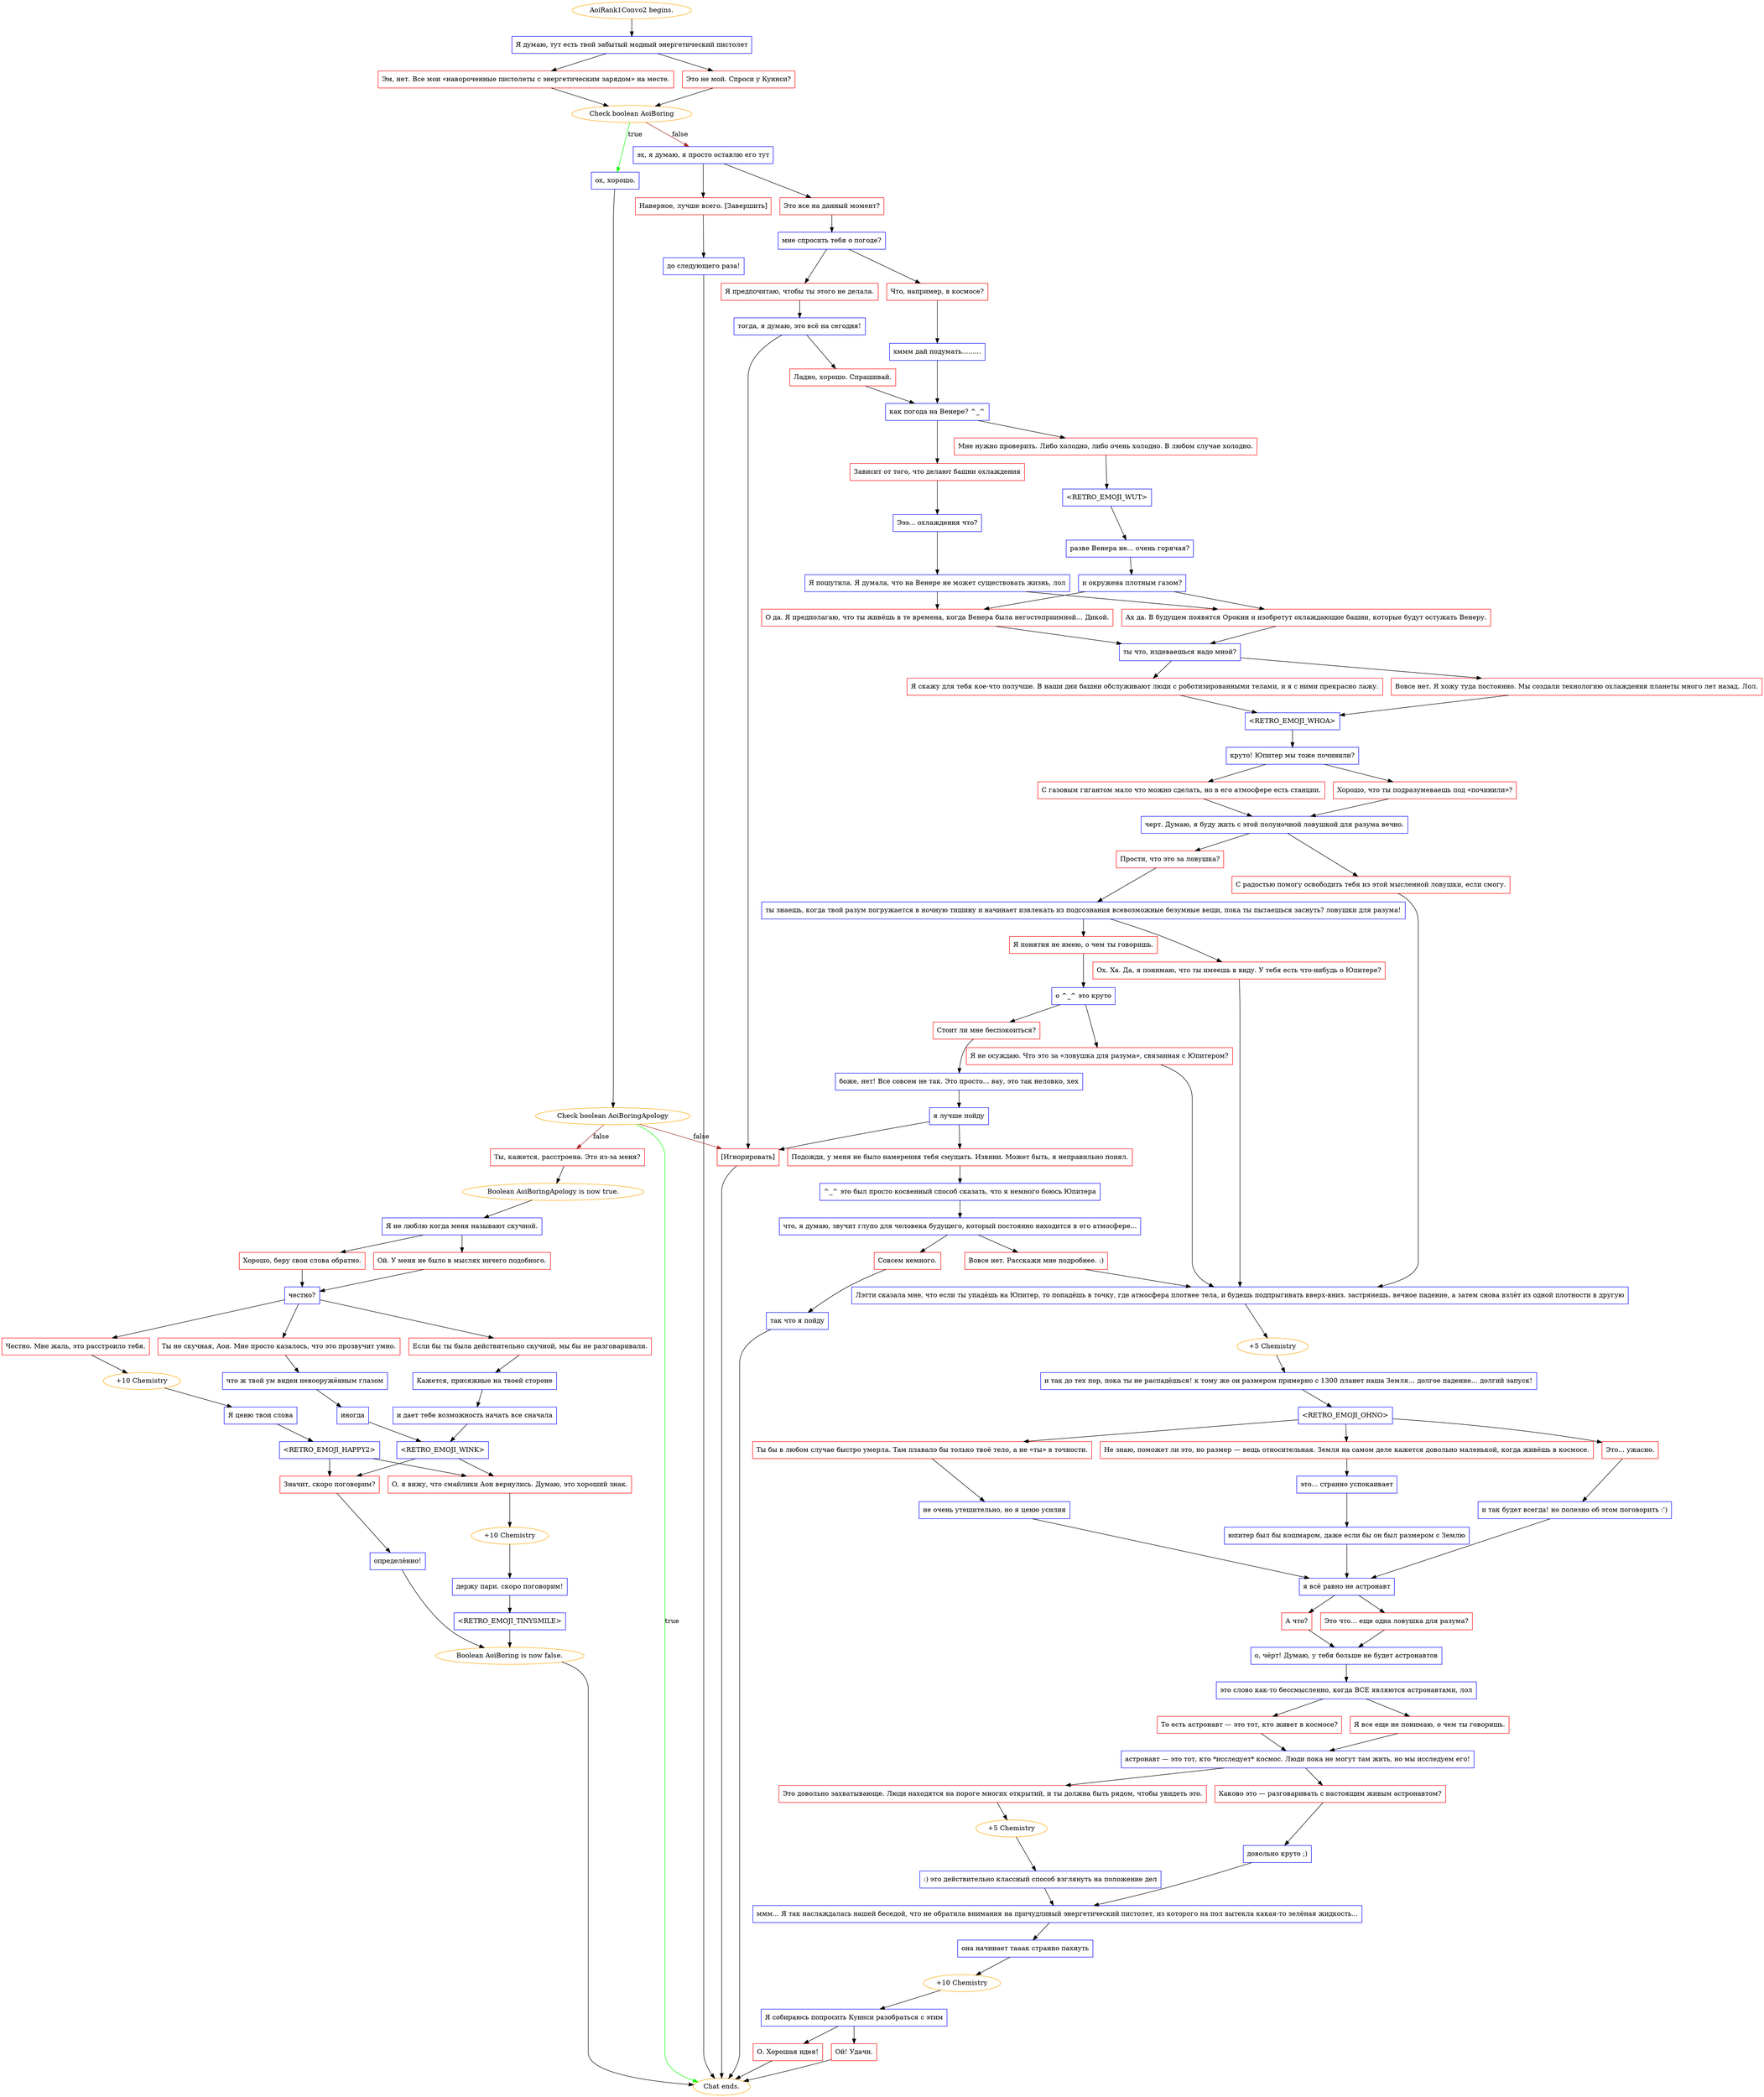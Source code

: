 digraph {
	"AoiRank1Convo2 begins." [color=orange];
		"AoiRank1Convo2 begins." -> j3248871725;
	j3248871725 [label="Я думаю, тут есть твой забытый модный энергетический пистолет",shape=box,color=blue];
		j3248871725 -> j1487633854;
		j3248871725 -> j221812888;
	j1487633854 [label="Эм, нет. Все мои «навороченные пистолеты с энергетическим зарядом» на месте.",shape=box,color=red];
		j1487633854 -> j1717996206;
	j221812888 [label="Это не мой. Спроси у Куинси?",shape=box,color=red];
		j221812888 -> j1717996206;
	j1717996206 [label="Check boolean AoiBoring",color=orange];
		j1717996206 -> j2612641116 [label=true,color=green];
		j1717996206 -> j133568405 [label=false,color=brown];
	j2612641116 [label="ох, хорошо.",shape=box,color=blue];
		j2612641116 -> j2507467571;
	j133568405 [label="эх, я думаю, я просто оставлю его тут",shape=box,color=blue];
		j133568405 -> j1034182515;
		j133568405 -> j2764652682;
	j2507467571 [label="Check boolean AoiBoringApology",color=orange];
		j2507467571 -> "Chat ends." [label=true,color=green];
		j2507467571 -> j2046850878 [label=false,color=brown];
		j2507467571 -> j3456118237 [label=false,color=brown];
	j1034182515 [label="Это все на данный момент?",shape=box,color=red];
		j1034182515 -> j3238111655;
	j2764652682 [label="Наверное, лучше всего. [Завершить]",shape=box,color=red];
		j2764652682 -> j1046004305;
	"Chat ends." [color=orange];
	j2046850878 [label="Ты, кажется, расстроена. Это из-за меня?",shape=box,color=red];
		j2046850878 -> j4153310635;
	j3456118237 [label="[Игнорировать]",shape=box,color=red];
		j3456118237 -> "Chat ends.";
	j3238111655 [label="мне спросить тебя о погоде?",shape=box,color=blue];
		j3238111655 -> j4111889470;
		j3238111655 -> j2490237469;
	j1046004305 [label="до следующего раза!",shape=box,color=blue];
		j1046004305 -> "Chat ends.";
	j4153310635 [label="Boolean AoiBoringApology is now true.",color=orange];
		j4153310635 -> j1607443994;
	j4111889470 [label="Что, например, в космосе?",shape=box,color=red];
		j4111889470 -> j2217159462;
	j2490237469 [label="Я предпочитаю, чтобы ты этого не делала.",shape=box,color=red];
		j2490237469 -> j1140979939;
	j1607443994 [label="Я не люблю когда меня называют скучной.",shape=box,color=blue];
		j1607443994 -> j1497446235;
		j1607443994 -> j2809850836;
	j2217159462 [label="хммм дай подумать.........",shape=box,color=blue];
		j2217159462 -> j79763546;
	j1140979939 [label="тогда, я думаю, это всё на сегодня!",shape=box,color=blue];
		j1140979939 -> j3133406829;
		j1140979939 -> j3456118237;
	j1497446235 [label="Ой. У меня не было в мыслях ничего подобного.",shape=box,color=red];
		j1497446235 -> j1804945198;
	j2809850836 [label="Хорошо, беру свои слова обратно.",shape=box,color=red];
		j2809850836 -> j1804945198;
	j79763546 [label="как погода на Венере? ^_^",shape=box,color=blue];
		j79763546 -> j3248637581;
		j79763546 -> j3391646657;
	j3133406829 [label="Ладно, хорошо. Спрашивай.",shape=box,color=red];
		j3133406829 -> j79763546;
	j1804945198 [label="честно?",shape=box,color=blue];
		j1804945198 -> j1442762291;
		j1804945198 -> j2626924373;
		j1804945198 -> j2371674188;
	j3248637581 [label="Зависит от того, что делают башни охлаждения",shape=box,color=red];
		j3248637581 -> j4055418136;
	j3391646657 [label="Мне нужно проверить. Либо холодно, либо очень холодно. В любом случае холодно.",shape=box,color=red];
		j3391646657 -> j2794445023;
	j1442762291 [label="Честно. Мне жаль, это расстроило тебя.",shape=box,color=red];
		j1442762291 -> j2795933264;
	j2626924373 [label="Ты не скучная, Аои. Мне просто казалось, что это прозвучит умно.",shape=box,color=red];
		j2626924373 -> j3562493774;
	j2371674188 [label="Если бы ты была действительно скучной, мы бы не разговаривали.",shape=box,color=red];
		j2371674188 -> j1915910184;
	j4055418136 [label="Эээ... охлаждения что?",shape=box,color=blue];
		j4055418136 -> j2452990404;
	j2794445023 [label="<RETRO_EMOJI_WUT>",shape=box,color=blue];
		j2794445023 -> j197116545;
	j2795933264 [label="+10 Chemistry",color=orange];
		j2795933264 -> j3155216548;
	j3562493774 [label="что ж твой ум виден невооружённым глазом",shape=box,color=blue];
		j3562493774 -> j4090425931;
	j1915910184 [label="Кажется, присяжные на твоей стороне",shape=box,color=blue];
		j1915910184 -> j1048082020;
	j2452990404 [label="Я пошутила. Я думала, что на Венере не может существовать жизнь, лол",shape=box,color=blue];
		j2452990404 -> j3989198258;
		j2452990404 -> j2259731895;
	j197116545 [label="разве Венера не... очень горячая?",shape=box,color=blue];
		j197116545 -> j4265040135;
	j3155216548 [label="Я ценю твои слова",shape=box,color=blue];
		j3155216548 -> j2657560192;
	j4090425931 [label="иногда",shape=box,color=blue];
		j4090425931 -> j3097585450;
	j1048082020 [label="и дает тебе возможность начать все сначала",shape=box,color=blue];
		j1048082020 -> j3097585450;
	j3989198258 [label="О да. Я предполагаю, что ты живёшь в те времена, когда Венера была негостеприимной… Дикой.",shape=box,color=red];
		j3989198258 -> j3823823321;
	j2259731895 [label="Ах да. В будущем появятся Орокин и изобретут охлаждающие башни, которые будут остужать Венеру.",shape=box,color=red];
		j2259731895 -> j3823823321;
	j4265040135 [label="и окружена плотным газом?",shape=box,color=blue];
		j4265040135 -> j3989198258;
		j4265040135 -> j2259731895;
	j2657560192 [label="<RETRO_EMOJI_HAPPY2>",shape=box,color=blue];
		j2657560192 -> j3886987542;
		j2657560192 -> j632746921;
	j3097585450 [label="<RETRO_EMOJI_WINK>",shape=box,color=blue];
		j3097585450 -> j3886987542;
		j3097585450 -> j632746921;
	j3823823321 [label="ты что, издеваешься надо мной?",shape=box,color=blue];
		j3823823321 -> j1273594039;
		j3823823321 -> j3189774989;
	j3886987542 [label="Значит, скоро поговорим?",shape=box,color=red];
		j3886987542 -> j3254245548;
	j632746921 [label="О, я вижу, что смайлики Аои вернулись. Думаю, это хороший знак.",shape=box,color=red];
		j632746921 -> j2479528294;
	j1273594039 [label="Я скажу для тебя кое-что получше. В наши дни башни обслуживают люди с роботизированными телами, и я с ними прекрасно лажу.",shape=box,color=red];
		j1273594039 -> j4188136072;
	j3189774989 [label="Вовсе нет. Я хожу туда постоянно. Мы создали технологию охлаждения планеты много лет назад. Лол.",shape=box,color=red];
		j3189774989 -> j4188136072;
	j3254245548 [label="определённо!",shape=box,color=blue];
		j3254245548 -> j2581611291;
	j2479528294 [label="+10 Chemistry",color=orange];
		j2479528294 -> j1812370669;
	j4188136072 [label="<RETRO_EMOJI_WHOA>",shape=box,color=blue];
		j4188136072 -> j3577628430;
	j2581611291 [label="Boolean AoiBoring is now false.",color=orange];
		j2581611291 -> "Chat ends.";
	j1812370669 [label="держу пари. скоро поговорим!",shape=box,color=blue];
		j1812370669 -> j153386734;
	j3577628430 [label="круто! Юпитер мы тоже починили?",shape=box,color=blue];
		j3577628430 -> j185438463;
		j3577628430 -> j1748683034;
	j153386734 [label="<RETRO_EMOJI_TINYSMILE>",shape=box,color=blue];
		j153386734 -> j2581611291;
	j185438463 [label="С газовым гигантом мало что можно сделать, но в его атмосфере есть станции.",shape=box,color=red];
		j185438463 -> j1563671026;
	j1748683034 [label="Хорошо, что ты подразумеваешь под «починили»?",shape=box,color=red];
		j1748683034 -> j1563671026;
	j1563671026 [label="черт. Думаю, я буду жить с этой полуночной ловушкой для разума вечно.",shape=box,color=blue];
		j1563671026 -> j6333391;
		j1563671026 -> j3501007413;
	j6333391 [label="С радостью помогу освободить тебя из этой мысленной ловушки, если смогу.",shape=box,color=red];
		j6333391 -> j4081093200;
	j3501007413 [label="Прости, что это за ловушка?",shape=box,color=red];
		j3501007413 -> j519822113;
	j4081093200 [label="Лэтти сказала мне, что если ты упадёшь на Юпитер, то попадёшь в точку, где атмосфера плотнее тела, и будешь подпрыгивать вверх-вниз. застрянешь. вечное падение, а затем снова взлёт из одной плотности в другую",shape=box,color=blue];
		j4081093200 -> j3141843325;
	j519822113 [label="ты знаешь, когда твой разум погружается в ночную тишину и начинает извлекать из подсознания всевозможные безумные вещи, пока ты пытаешься заснуть? ловушки для разума!",shape=box,color=blue];
		j519822113 -> j3981412622;
		j519822113 -> j1540167566;
	j3141843325 [label="+5 Chemistry",color=orange];
		j3141843325 -> j3045068771;
	j3981412622 [label="Ох. Ха. Да, я понимаю, что ты имеешь в виду. У тебя есть что-нибудь о Юпитере?",shape=box,color=red];
		j3981412622 -> j4081093200;
	j1540167566 [label="Я понятия не имею, о чем ты говоришь.",shape=box,color=red];
		j1540167566 -> j2916488518;
	j3045068771 [label="и так до тех пор, пока ты не распадёшься! к тому же он размером примерно с 1300 планет наша Земля… долгое падение… долгий запуск!",shape=box,color=blue];
		j3045068771 -> j2783449782;
	j2916488518 [label="о ^_^ это круто",shape=box,color=blue];
		j2916488518 -> j2891936895;
		j2916488518 -> j928974921;
	j2783449782 [label="<RETRO_EMOJI_OHNO>",shape=box,color=blue];
		j2783449782 -> j2077095386;
		j2783449782 -> j2997921219;
		j2783449782 -> j2203639390;
	j2891936895 [label="Я не осуждаю. Что это за «ловушка для разума», связанная с Юпитером?",shape=box,color=red];
		j2891936895 -> j4081093200;
	j928974921 [label="Стоит ли мне беспокоиться?",shape=box,color=red];
		j928974921 -> j514360272;
	j2077095386 [label="Это... ужасно.",shape=box,color=red];
		j2077095386 -> j961524821;
	j2997921219 [label="Ты бы в любом случае быстро умерла. Там плавало бы только твоё тело, а не «ты» в точности.",shape=box,color=red];
		j2997921219 -> j664345934;
	j2203639390 [label="Не знаю, поможет ли это, но размер — вещь относительная. Земля на самом деле кажется довольно маленькой, когда живёшь в космосе.",shape=box,color=red];
		j2203639390 -> j4020436532;
	j514360272 [label="боже, нет! Все совсем не так. Это просто... вау, это так неловко, хех",shape=box,color=blue];
		j514360272 -> j3580012580;
	j961524821 [label="и так будет всегда! но полезно об этом поговорить :')",shape=box,color=blue];
		j961524821 -> j3163422797;
	j664345934 [label="не очень утешительно, но я ценю усилия",shape=box,color=blue];
		j664345934 -> j3163422797;
	j4020436532 [label="это... странно успокаивает",shape=box,color=blue];
		j4020436532 -> j1945824928;
	j3580012580 [label="я лучше пойду",shape=box,color=blue];
		j3580012580 -> j1089991113;
		j3580012580 -> j3456118237;
	j3163422797 [label="я всё равно не астронавт",shape=box,color=blue];
		j3163422797 -> j1864872630;
		j3163422797 -> j1488917740;
	j1945824928 [label="юпитер был бы кошмаром, даже если бы он был размером с Землю",shape=box,color=blue];
		j1945824928 -> j3163422797;
	j1089991113 [label="Подожди, у меня не было намерения тебя смущать. Извини. Может быть, я неправильно понял.",shape=box,color=red];
		j1089991113 -> j1608083576;
	j1864872630 [label="А что?",shape=box,color=red];
		j1864872630 -> j4031995299;
	j1488917740 [label="Это что... еще одна ловушка для разума?",shape=box,color=red];
		j1488917740 -> j4031995299;
	j1608083576 [label="^_^ это был просто косвенный способ сказать, что я немного боюсь Юпитера",shape=box,color=blue];
		j1608083576 -> j1364519912;
	j4031995299 [label="о, чёрт! Думаю, у тебя больше не будет астронавтов",shape=box,color=blue];
		j4031995299 -> j871724396;
	j1364519912 [label="что, я думаю, звучит глупо для человека будущего, который постоянно находится в его атмосфере...",shape=box,color=blue];
		j1364519912 -> j2206264770;
		j1364519912 -> j4077937851;
	j871724396 [label="это слово как-то бессмысленно, когда ВСЕ являются астронавтами, лол",shape=box,color=blue];
		j871724396 -> j2764416592;
		j871724396 -> j3029436158;
	j2206264770 [label="Вовсе нет. Расскажи мне подробнее. :)",shape=box,color=red];
		j2206264770 -> j4081093200;
	j4077937851 [label="Совсем немного.",shape=box,color=red];
		j4077937851 -> j3179275071;
	j2764416592 [label="То есть астронавт — это тот, кто живет в космосе?",shape=box,color=red];
		j2764416592 -> j378517789;
	j3029436158 [label="Я все еще не понимаю, о чем ты говоришь.",shape=box,color=red];
		j3029436158 -> j378517789;
	j3179275071 [label="так что я пойду",shape=box,color=blue];
		j3179275071 -> "Chat ends.";
	j378517789 [label="астронавт — это тот, кто *исследует* космос. Люди пока не могут там жить, но мы исследуем его!",shape=box,color=blue];
		j378517789 -> j1926935697;
		j378517789 -> j3513633355;
	j1926935697 [label="Это довольно захватывающе. Люди находятся на пороге многих открытий, и ты должна быть рядом, чтобы увидеть это.",shape=box,color=red];
		j1926935697 -> j1073466524;
	j3513633355 [label="Каково это — разговаривать с настоящим живым астронавтом?",shape=box,color=red];
		j3513633355 -> j2406166712;
	j1073466524 [label="+5 Chemistry",color=orange];
		j1073466524 -> j72820023;
	j2406166712 [label="довольно круто ;)",shape=box,color=blue];
		j2406166712 -> j418819290;
	j72820023 [label=":) это действительно классный способ взглянуть на положение дел",shape=box,color=blue];
		j72820023 -> j418819290;
	j418819290 [label="ммм... Я так наслаждалась нашей беседой, что не обратила внимания на причудливый энергетический пистолет, из которого на пол вытекла какая-то зелёная жидкость...",shape=box,color=blue];
		j418819290 -> j3525299355;
	j3525299355 [label="она начинает тааак странно пахнуть",shape=box,color=blue];
		j3525299355 -> j4223406224;
	j4223406224 [label="+10 Chemistry",color=orange];
		j4223406224 -> j76063367;
	j76063367 [label="Я собираюсь попросить Куинси разобраться с этим",shape=box,color=blue];
		j76063367 -> j652439544;
		j76063367 -> j3404270181;
	j652439544 [label="Ой! Удачи.",shape=box,color=red];
		j652439544 -> "Chat ends.";
	j3404270181 [label="О. Хорошая идея!",shape=box,color=red];
		j3404270181 -> "Chat ends.";
}